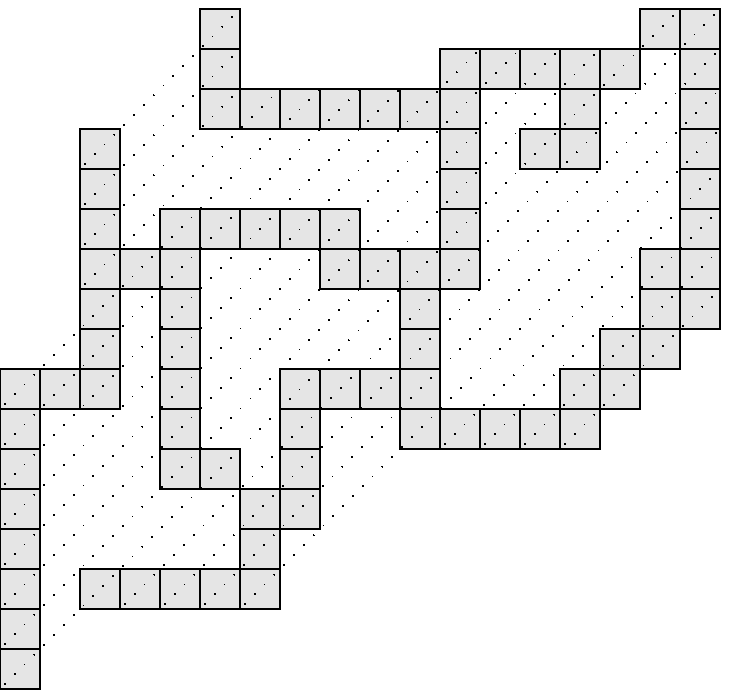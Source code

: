 % https://www-cs-faculty.stanford.edu/~knuth/programs/polyomino.mp
% for the polyomino enumeration programs
numeric u; u=.2in;
picture pix;
fill unitsquare scaled u withcolor .9white;
draw unitsquare scaled u;
pix=currentpicture; currentpicture:=nullpicture;

beginfig(1)

def slice(expr s,x,y) =
  pair z,zz; z=zz=(x,y)*u;
  for i=1 upto length s:
    if substring (i-1,i) of s <> "0": draw pix shifted z; fi;
    z:=z+(u,u);
  endfor
  draw zz -- z dashed withdots;
enddef;

slice("1002",2,15);
slice("1002",2,14);
slice("1002",2,13);
slice("10002",2,12);
slice("10223004",0,9);
slice("112022003",0,8);
slice("1010101002",0,7);
slice("100010010023",0,6);
slice("1000100010022",0,5);
slice("10001000100202",0,4);
slice("100010000102002",0,3);
slice("10200103001405446",0,2);
slice("100022033003004",3,4);
slice("10230340000005",4,4);
slice("1220020000003",5,4);
slice("100010000002",6,4);
slice("1000002",11,8);
slice("100023",12,8);
slice("12344",13,8);
slice("1111",14,8);

endfig;

beginfig(2)

def row(expr s,y) =
  for i=1 upto length s:
    if substring (i-1,i) of s <> "0": draw pix shifted ((i-1,y)*u); fi;
  endfor
enddef;

for y=10 downto 0:
  draw ((0,y)*u) -- ((if y>0: 26 else: 15 fi, y)*u) dashed withdots;
endfor
for x=0 upto 26:
  draw ((x,if x>15: 1 else: 0 fi)*u) -- ((x,10)*u) dashed withdots;
endfor

row("00000001011111000000000000",9);
row("00000011110001000000000000",8);
row("00011111000011111100000000",7);
row("00010000000000000111000000",6);
row("00010000111111110001000000",5);
row("01110000100000010001000111",4);
row("01100111100001110001110010",3);
row("01000100111000100000010010",2);
row("01011101001000110011010110",1);
row("010010010010101",0);
endfig;

bye.

